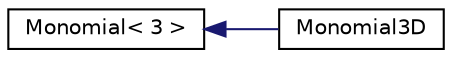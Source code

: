 digraph "Graphical Class Hierarchy"
{
 // LATEX_PDF_SIZE
  edge [fontname="Helvetica",fontsize="10",labelfontname="Helvetica",labelfontsize="10"];
  node [fontname="Helvetica",fontsize="10",shape=record];
  rankdir="LR";
  Node0 [label="Monomial\< 3 \>",height=0.2,width=0.4,color="black", fillcolor="white", style="filled",URL="$classMonomial.html",tooltip=" "];
  Node0 -> Node1 [dir="back",color="midnightblue",fontsize="10",style="solid",fontname="Helvetica"];
  Node1 [label="Monomial3D",height=0.2,width=0.4,color="black", fillcolor="white", style="filled",URL="$classMonomial3D.html",tooltip=" "];
}
